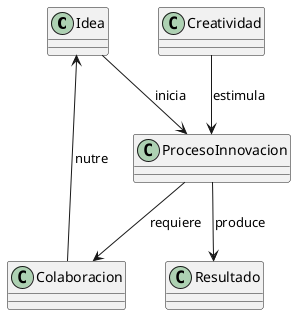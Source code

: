 @startuml Innovacion

class Idea
class ProcesoInnovacion
class Creatividad
class Resultado
class Colaboracion

Idea --> ProcesoInnovacion : inicia
ProcesoInnovacion --> Resultado : produce
Creatividad --> ProcesoInnovacion : estimula
ProcesoInnovacion --> Colaboracion : requiere
Colaboracion --> Idea : nutre

@enduml

